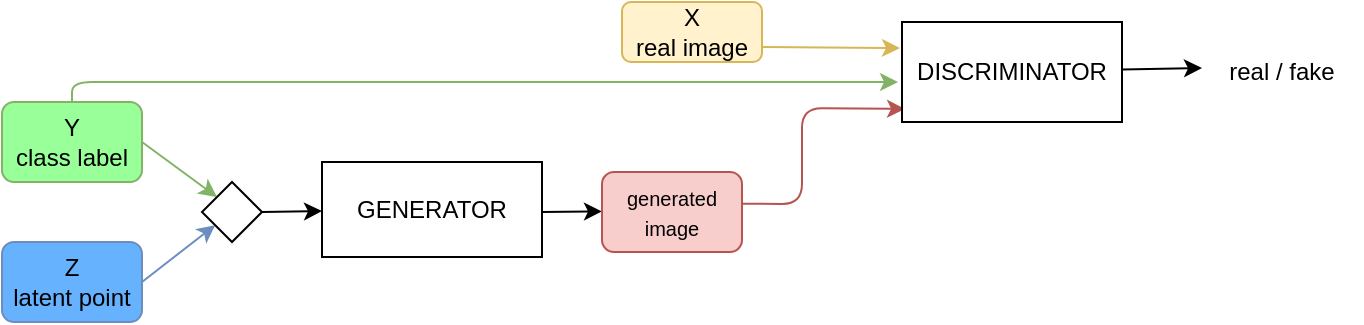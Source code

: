 <mxfile version="14.1.8" type="device"><diagram id="pBoIY12fmIQ23ttnM8Dn" name="Pagina-1"><mxGraphModel dx="593" dy="347" grid="1" gridSize="10" guides="1" tooltips="1" connect="1" arrows="1" fold="1" page="1" pageScale="1" pageWidth="827" pageHeight="1169" math="0" shadow="0"><root><mxCell id="0"/><mxCell id="1" parent="0"/><mxCell id="JdQTO4b0mz5bvKyjCiXS-3" value="Y&lt;br&gt;class label" style="rounded=1;whiteSpace=wrap;html=1;strokeColor=#82b366;fillColor=#99FF99;" vertex="1" parent="1"><mxGeometry x="100" y="330" width="70" height="40" as="geometry"/></mxCell><mxCell id="JdQTO4b0mz5bvKyjCiXS-4" value="Z&lt;br&gt;latent point" style="rounded=1;whiteSpace=wrap;html=1;strokeColor=#6c8ebf;fillColor=#66B2FF;" vertex="1" parent="1"><mxGeometry x="100" y="400" width="70" height="40" as="geometry"/></mxCell><mxCell id="JdQTO4b0mz5bvKyjCiXS-7" value="" style="endArrow=classic;html=1;fillColor=#dae8fc;strokeColor=#6c8ebf;" edge="1" parent="1" target="JdQTO4b0mz5bvKyjCiXS-9"><mxGeometry width="50" height="50" relative="1" as="geometry"><mxPoint x="170" y="420" as="sourcePoint"/><mxPoint x="200" y="390" as="targetPoint"/></mxGeometry></mxCell><mxCell id="JdQTO4b0mz5bvKyjCiXS-8" value="" style="endArrow=classic;html=1;exitX=1;exitY=0.5;exitDx=0;exitDy=0;entryX=0;entryY=0;entryDx=0;entryDy=0;fillColor=#d5e8d4;strokeColor=#82b366;" edge="1" parent="1" source="JdQTO4b0mz5bvKyjCiXS-3" target="JdQTO4b0mz5bvKyjCiXS-9"><mxGeometry width="50" height="50" relative="1" as="geometry"><mxPoint x="180" y="430" as="sourcePoint"/><mxPoint x="200" y="390" as="targetPoint"/></mxGeometry></mxCell><mxCell id="JdQTO4b0mz5bvKyjCiXS-9" value="" style="rhombus;whiteSpace=wrap;html=1;" vertex="1" parent="1"><mxGeometry x="200" y="370" width="30" height="30" as="geometry"/></mxCell><mxCell id="JdQTO4b0mz5bvKyjCiXS-10" value="" style="endArrow=classic;html=1;exitX=1;exitY=0.5;exitDx=0;exitDy=0;" edge="1" parent="1" source="JdQTO4b0mz5bvKyjCiXS-9" target="JdQTO4b0mz5bvKyjCiXS-11"><mxGeometry width="50" height="50" relative="1" as="geometry"><mxPoint x="320" y="460" as="sourcePoint"/><mxPoint x="280" y="385" as="targetPoint"/></mxGeometry></mxCell><mxCell id="JdQTO4b0mz5bvKyjCiXS-11" value="GENERATOR" style="rounded=0;whiteSpace=wrap;html=1;" vertex="1" parent="1"><mxGeometry x="260" y="360" width="110" height="47.5" as="geometry"/></mxCell><mxCell id="JdQTO4b0mz5bvKyjCiXS-12" value="" style="endArrow=classic;html=1;" edge="1" parent="1"><mxGeometry width="50" height="50" relative="1" as="geometry"><mxPoint x="370" y="385" as="sourcePoint"/><mxPoint x="400" y="384.71" as="targetPoint"/></mxGeometry></mxCell><mxCell id="JdQTO4b0mz5bvKyjCiXS-13" value="&lt;span style=&quot;font-size: 10px&quot;&gt;generated&lt;br&gt;image&lt;/span&gt;" style="rounded=1;whiteSpace=wrap;html=1;strokeColor=#b85450;fillColor=#f8cecc;" vertex="1" parent="1"><mxGeometry x="400" y="365" width="70" height="40" as="geometry"/></mxCell><mxCell id="JdQTO4b0mz5bvKyjCiXS-15" value="" style="endArrow=classic;html=1;entryX=0.014;entryY=0.869;entryDx=0;entryDy=0;exitX=0.998;exitY=0.396;exitDx=0;exitDy=0;exitPerimeter=0;fillColor=#f8cecc;strokeColor=#b85450;entryPerimeter=0;" edge="1" parent="1" source="JdQTO4b0mz5bvKyjCiXS-13" target="JdQTO4b0mz5bvKyjCiXS-16"><mxGeometry width="50" height="50" relative="1" as="geometry"><mxPoint x="490" y="388.44" as="sourcePoint"/><mxPoint x="560" y="320" as="targetPoint"/><Array as="points"><mxPoint x="500" y="381"/><mxPoint x="500" y="333"/></Array></mxGeometry></mxCell><mxCell id="JdQTO4b0mz5bvKyjCiXS-16" value="DISCRIMINATOR" style="rounded=0;whiteSpace=wrap;html=1;" vertex="1" parent="1"><mxGeometry x="550" y="290" width="110" height="50" as="geometry"/></mxCell><mxCell id="JdQTO4b0mz5bvKyjCiXS-17" value="" style="endArrow=classic;html=1;" edge="1" parent="1"><mxGeometry width="50" height="50" relative="1" as="geometry"><mxPoint x="660" y="313.75" as="sourcePoint"/><mxPoint x="700" y="313" as="targetPoint"/></mxGeometry></mxCell><mxCell id="JdQTO4b0mz5bvKyjCiXS-18" value="real / fake" style="text;html=1;strokeColor=none;fillColor=none;align=center;verticalAlign=middle;whiteSpace=wrap;rounded=0;" vertex="1" parent="1"><mxGeometry x="700" y="306.88" width="80" height="16.25" as="geometry"/></mxCell><mxCell id="JdQTO4b0mz5bvKyjCiXS-19" value="" style="endArrow=classic;html=1;exitX=0.5;exitY=0;exitDx=0;exitDy=0;fillColor=#d5e8d4;strokeColor=#82b366;" edge="1" parent="1" source="JdQTO4b0mz5bvKyjCiXS-3"><mxGeometry width="50" height="50" relative="1" as="geometry"><mxPoint x="370" y="320" as="sourcePoint"/><mxPoint x="548" y="320" as="targetPoint"/><Array as="points"><mxPoint x="135" y="320"/><mxPoint x="310" y="320"/></Array></mxGeometry></mxCell><mxCell id="JdQTO4b0mz5bvKyjCiXS-22" value="X&lt;br&gt;real image" style="rounded=1;whiteSpace=wrap;html=1;fillColor=#fff2cc;strokeColor=#d6b656;" vertex="1" parent="1"><mxGeometry x="410" y="280" width="70" height="30" as="geometry"/></mxCell><mxCell id="JdQTO4b0mz5bvKyjCiXS-23" value="" style="endArrow=classic;html=1;exitX=1;exitY=0.75;exitDx=0;exitDy=0;fillColor=#fff2cc;strokeColor=#d6b656;" edge="1" parent="1" source="JdQTO4b0mz5bvKyjCiXS-22"><mxGeometry width="50" height="50" relative="1" as="geometry"><mxPoint x="370" y="320" as="sourcePoint"/><mxPoint x="549" y="303" as="targetPoint"/></mxGeometry></mxCell></root></mxGraphModel></diagram></mxfile>